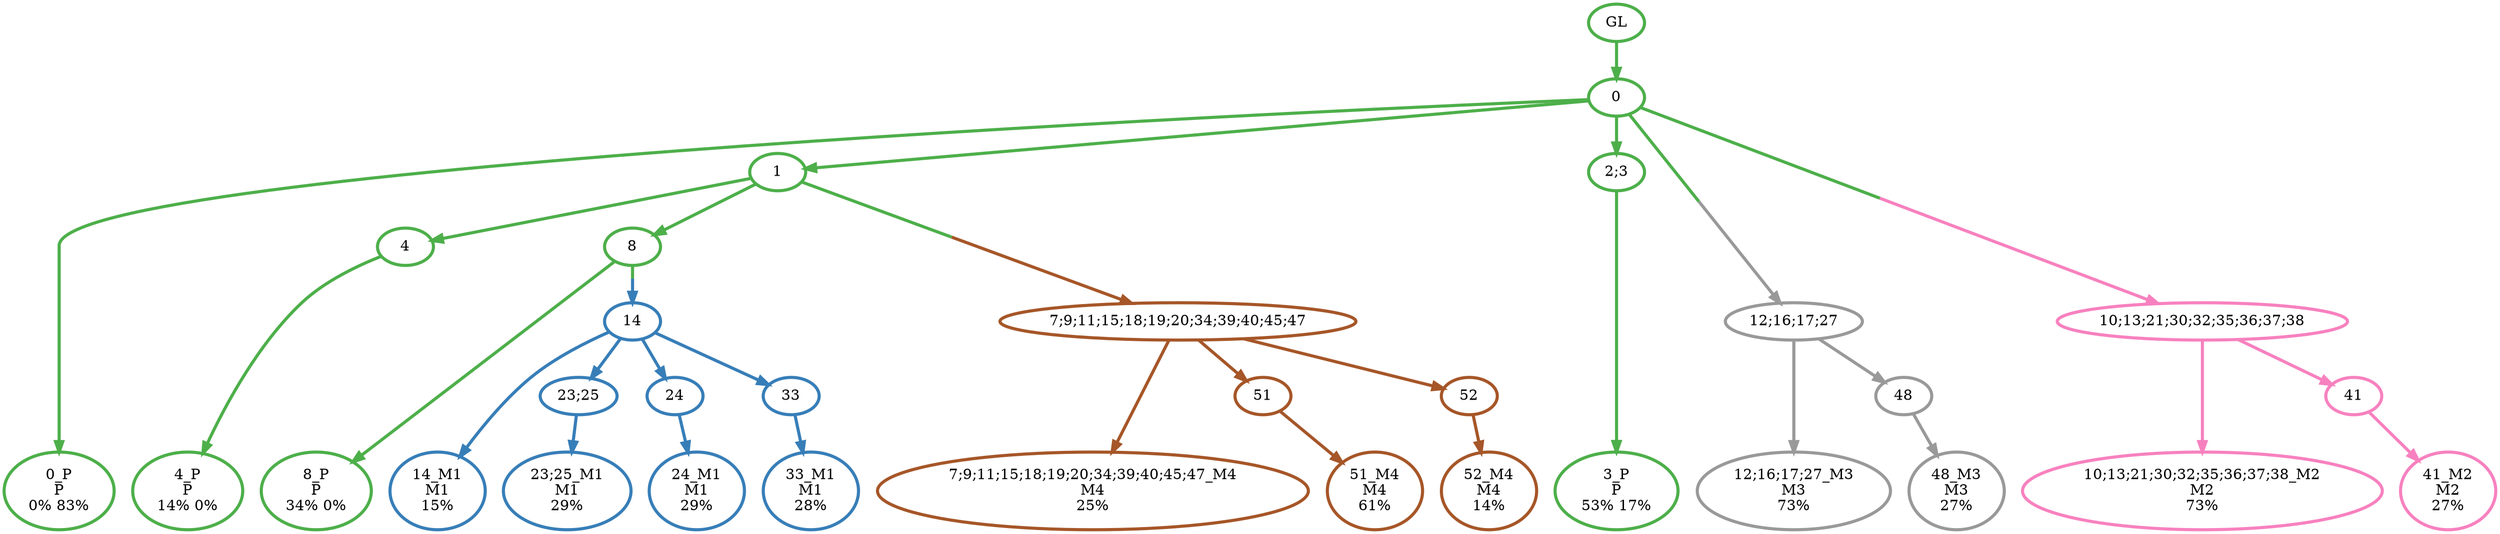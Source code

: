digraph T {
	{
		rank=same
		29 [penwidth=3,colorscheme=set19,color=3,label="0_P\nP\n0% 83%"]
		26 [penwidth=3,colorscheme=set19,color=3,label="4_P\nP\n14% 0%"]
		24 [penwidth=3,colorscheme=set19,color=3,label="8_P\nP\n34% 0%"]
		22 [penwidth=3,colorscheme=set19,color=3,label="3_P\nP\n53% 17%"]
		21 [penwidth=3,colorscheme=set19,color=2,label="14_M1\nM1\n15%"]
		19 [penwidth=3,colorscheme=set19,color=2,label="23;25_M1\nM1\n29%"]
		17 [penwidth=3,colorscheme=set19,color=2,label="24_M1\nM1\n29%"]
		15 [penwidth=3,colorscheme=set19,color=2,label="33_M1\nM1\n28%"]
		14 [penwidth=3,colorscheme=set19,color=8,label="10;13;21;30;32;35;36;37;38_M2\nM2\n73%"]
		12 [penwidth=3,colorscheme=set19,color=8,label="41_M2\nM2\n27%"]
		11 [penwidth=3,colorscheme=set19,color=9,label="12;16;17;27_M3\nM3\n73%"]
		9 [penwidth=3,colorscheme=set19,color=9,label="48_M3\nM3\n27%"]
		8 [penwidth=3,colorscheme=set19,color=7,label="7;9;11;15;18;19;20;34;39;40;45;47_M4\nM4\n25%"]
		6 [penwidth=3,colorscheme=set19,color=7,label="51_M4\nM4\n61%"]
		4 [penwidth=3,colorscheme=set19,color=7,label="52_M4\nM4\n14%"]
	}
	31 [penwidth=3,colorscheme=set19,color=3,label="GL"]
	30 [penwidth=3,colorscheme=set19,color=3,label="0"]
	28 [penwidth=3,colorscheme=set19,color=3,label="1"]
	27 [penwidth=3,colorscheme=set19,color=3,label="4"]
	25 [penwidth=3,colorscheme=set19,color=3,label="8"]
	23 [penwidth=3,colorscheme=set19,color=3,label="2;3"]
	20 [penwidth=3,colorscheme=set19,color=2,label="23;25"]
	18 [penwidth=3,colorscheme=set19,color=2,label="24"]
	16 [penwidth=3,colorscheme=set19,color=2,label="33"]
	13 [penwidth=3,colorscheme=set19,color=8,label="41"]
	10 [penwidth=3,colorscheme=set19,color=9,label="48"]
	7 [penwidth=3,colorscheme=set19,color=7,label="51"]
	5 [penwidth=3,colorscheme=set19,color=7,label="52"]
	3 [penwidth=3,colorscheme=set19,color=7,label="7;9;11;15;18;19;20;34;39;40;45;47"]
	2 [penwidth=3,colorscheme=set19,color=9,label="12;16;17;27"]
	1 [penwidth=3,colorscheme=set19,color=8,label="10;13;21;30;32;35;36;37;38"]
	0 [penwidth=3,colorscheme=set19,color=2,label="14"]
	31 -> 30 [penwidth=3,colorscheme=set19,color=3]
	30 -> 29 [penwidth=3,colorscheme=set19,color=3]
	30 -> 28 [penwidth=3,colorscheme=set19,color=3]
	30 -> 23 [penwidth=3,colorscheme=set19,color=3]
	30 -> 2 [penwidth=3,colorscheme=set19,color="3;0.5:9"]
	30 -> 1 [penwidth=3,colorscheme=set19,color="3;0.5:8"]
	28 -> 27 [penwidth=3,colorscheme=set19,color=3]
	28 -> 25 [penwidth=3,colorscheme=set19,color=3]
	28 -> 3 [penwidth=3,colorscheme=set19,color="3;0.5:7"]
	27 -> 26 [penwidth=3,colorscheme=set19,color=3]
	25 -> 24 [penwidth=3,colorscheme=set19,color=3]
	25 -> 0 [penwidth=3,colorscheme=set19,color="3;0.5:2"]
	23 -> 22 [penwidth=3,colorscheme=set19,color=3]
	20 -> 19 [penwidth=3,colorscheme=set19,color=2]
	18 -> 17 [penwidth=3,colorscheme=set19,color=2]
	16 -> 15 [penwidth=3,colorscheme=set19,color=2]
	13 -> 12 [penwidth=3,colorscheme=set19,color=8]
	10 -> 9 [penwidth=3,colorscheme=set19,color=9]
	7 -> 6 [penwidth=3,colorscheme=set19,color=7]
	5 -> 4 [penwidth=3,colorscheme=set19,color=7]
	3 -> 8 [penwidth=3,colorscheme=set19,color=7]
	3 -> 7 [penwidth=3,colorscheme=set19,color=7]
	3 -> 5 [penwidth=3,colorscheme=set19,color=7]
	2 -> 11 [penwidth=3,colorscheme=set19,color=9]
	2 -> 10 [penwidth=3,colorscheme=set19,color=9]
	1 -> 14 [penwidth=3,colorscheme=set19,color=8]
	1 -> 13 [penwidth=3,colorscheme=set19,color=8]
	0 -> 21 [penwidth=3,colorscheme=set19,color=2]
	0 -> 20 [penwidth=3,colorscheme=set19,color=2]
	0 -> 18 [penwidth=3,colorscheme=set19,color=2]
	0 -> 16 [penwidth=3,colorscheme=set19,color=2]
}
